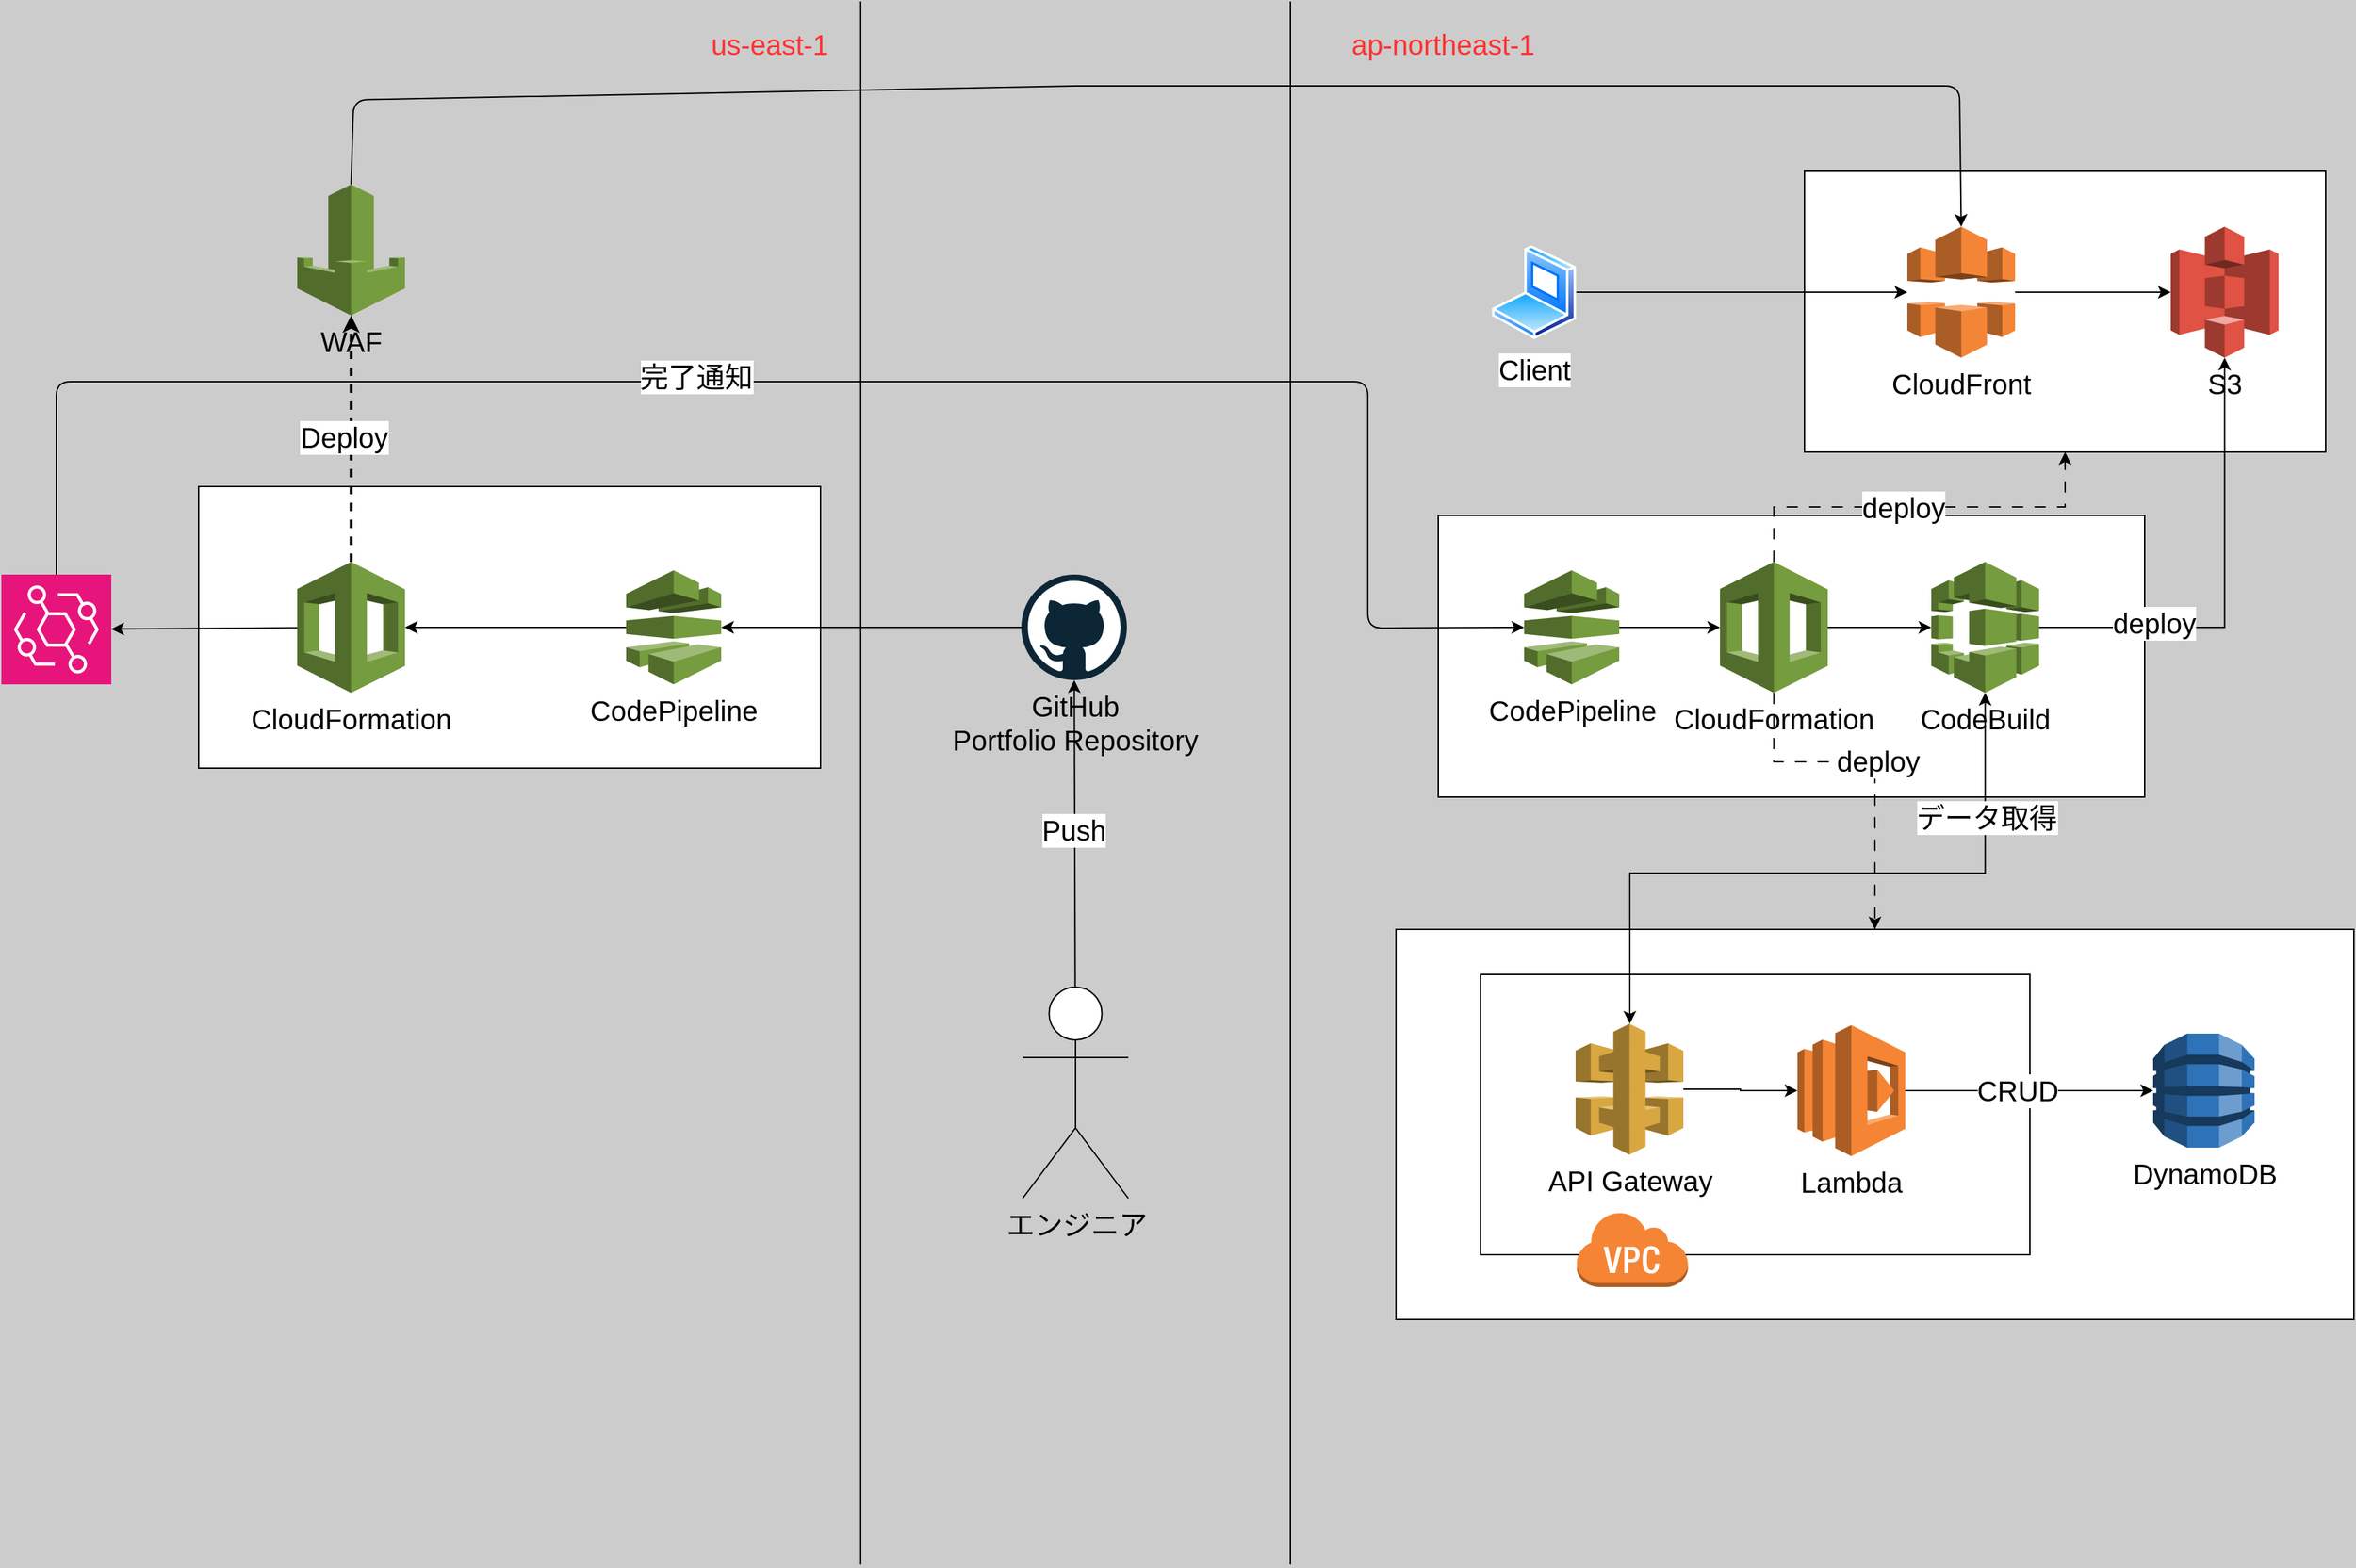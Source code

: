 <mxfile>
    <diagram name="ページ1" id="W-C_7KNfecAJrS1-0suP">
        <mxGraphModel dx="3158" dy="1251" grid="1" gridSize="10" guides="1" tooltips="1" connect="1" arrows="1" fold="1" page="1" pageScale="1" pageWidth="827" pageHeight="1169" background="#CCCCCC" math="0" shadow="0">
            <root>
                <mxCell id="0"/>
                <mxCell id="1" parent="0"/>
                <mxCell id="22" value="" style="rounded=0;whiteSpace=wrap;html=1;fontSize=20;" vertex="1" parent="1">
                    <mxGeometry x="-470" y="364.5" width="441.5" height="200" as="geometry"/>
                </mxCell>
                <mxCell id="21" value="" style="rounded=0;whiteSpace=wrap;html=1;fontSize=20;" vertex="1" parent="1">
                    <mxGeometry x="410" y="385" width="501.5" height="200" as="geometry"/>
                </mxCell>
                <mxCell id="p-8Ap9zfUd01hS1xJK1Q-12" value="" style="rounded=0;whiteSpace=wrap;html=1;fontSize=20;" parent="1" vertex="1">
                    <mxGeometry x="670" y="140" width="370" height="200" as="geometry"/>
                </mxCell>
                <mxCell id="27" style="edgeStyle=none;html=1;fontSize=20;" edge="1" parent="1" source="YC7wO_yUEPzo1fRcSPeT-1" target="YC7wO_yUEPzo1fRcSPeT-5">
                    <mxGeometry relative="1" as="geometry"/>
                </mxCell>
                <mxCell id="YC7wO_yUEPzo1fRcSPeT-1" value="CloudFront" style="outlineConnect=0;dashed=0;verticalLabelPosition=bottom;verticalAlign=top;align=center;html=1;shape=mxgraph.aws3.cloudfront;fillColor=#F58536;gradientColor=none;fontSize=20;" parent="1" vertex="1">
                    <mxGeometry x="743" y="180" width="76.5" height="93" as="geometry"/>
                </mxCell>
                <mxCell id="YC7wO_yUEPzo1fRcSPeT-6" value="" style="edgeStyle=orthogonalEdgeStyle;rounded=0;orthogonalLoop=1;jettySize=auto;html=1;fontSize=20;" parent="1" source="YC7wO_yUEPzo1fRcSPeT-2" target="YC7wO_yUEPzo1fRcSPeT-1" edge="1">
                    <mxGeometry relative="1" as="geometry"/>
                </mxCell>
                <mxCell id="YC7wO_yUEPzo1fRcSPeT-2" value="Client" style="image;aspect=fixed;perimeter=ellipsePerimeter;html=1;align=center;shadow=0;dashed=0;spacingTop=3;image=img/lib/active_directory/laptop_client.svg;fontSize=20;" parent="1" vertex="1">
                    <mxGeometry x="448" y="193.16" width="60" height="66.67" as="geometry"/>
                </mxCell>
                <mxCell id="YC7wO_yUEPzo1fRcSPeT-5" value="S3" style="outlineConnect=0;dashed=0;verticalLabelPosition=bottom;verticalAlign=top;align=center;html=1;shape=mxgraph.aws3.s3;fillColor=#E05243;gradientColor=none;fontSize=20;" parent="1" vertex="1">
                    <mxGeometry x="930" y="180" width="76.5" height="93" as="geometry"/>
                </mxCell>
                <mxCell id="19" style="edgeStyle=none;html=1;fontSize=20;" edge="1" parent="1" source="p-8Ap9zfUd01hS1xJK1Q-1" target="2">
                    <mxGeometry relative="1" as="geometry"/>
                </mxCell>
                <mxCell id="p-8Ap9zfUd01hS1xJK1Q-1" value="GitHub&lt;br&gt;Portfolio Repository" style="dashed=0;outlineConnect=0;html=1;align=center;labelPosition=center;verticalLabelPosition=bottom;verticalAlign=top;shape=mxgraph.weblogos.github;fontSize=20;" parent="1" vertex="1">
                    <mxGeometry x="114" y="427" width="75" height="75" as="geometry"/>
                </mxCell>
                <mxCell id="p-8Ap9zfUd01hS1xJK1Q-35" value="" style="edgeStyle=orthogonalEdgeStyle;rounded=0;orthogonalLoop=1;jettySize=auto;html=1;fontSize=20;" parent="1" source="p-8Ap9zfUd01hS1xJK1Q-2" target="p-8Ap9zfUd01hS1xJK1Q-5" edge="1">
                    <mxGeometry relative="1" as="geometry"/>
                </mxCell>
                <mxCell id="p-8Ap9zfUd01hS1xJK1Q-2" value="Code&lt;span style=&quot;background-color: transparent; color: light-dark(rgb(0, 0, 0), rgb(255, 255, 255));&quot;&gt;Pipeline&lt;/span&gt;" style="outlineConnect=0;dashed=0;verticalLabelPosition=bottom;verticalAlign=top;align=center;html=1;shape=mxgraph.aws3.codepipeline;fillColor=#759C3E;gradientColor=none;fontSize=20;" parent="1" vertex="1">
                    <mxGeometry x="471" y="424" width="67.5" height="81" as="geometry"/>
                </mxCell>
                <mxCell id="p-8Ap9zfUd01hS1xJK1Q-3" value="Code&lt;span style=&quot;background-color: transparent; color: light-dark(rgb(0, 0, 0), rgb(255, 255, 255));&quot;&gt;Build&lt;/span&gt;" style="outlineConnect=0;dashed=0;verticalLabelPosition=bottom;verticalAlign=top;align=center;html=1;shape=mxgraph.aws3.codebuild;fillColor=#759C3E;gradientColor=none;fontSize=20;" parent="1" vertex="1">
                    <mxGeometry x="760" y="418" width="76.5" height="93" as="geometry"/>
                </mxCell>
                <mxCell id="p-8Ap9zfUd01hS1xJK1Q-38" style="edgeStyle=orthogonalEdgeStyle;rounded=0;orthogonalLoop=1;jettySize=auto;html=1;fontSize=20;exitX=1;exitY=0.5;exitDx=0;exitDy=0;exitPerimeter=0;" parent="1" source="p-8Ap9zfUd01hS1xJK1Q-3" target="YC7wO_yUEPzo1fRcSPeT-5" edge="1">
                    <mxGeometry relative="1" as="geometry">
                        <mxPoint x="968.25" y="424" as="sourcePoint"/>
                    </mxGeometry>
                </mxCell>
                <mxCell id="p-8Ap9zfUd01hS1xJK1Q-41" value="deploy" style="edgeLabel;html=1;align=center;verticalAlign=middle;resizable=0;points=[];fontSize=20;" parent="p-8Ap9zfUd01hS1xJK1Q-38" vertex="1" connectable="0">
                    <mxGeometry x="-0.498" y="4" relative="1" as="geometry">
                        <mxPoint as="offset"/>
                    </mxGeometry>
                </mxCell>
                <mxCell id="p-8Ap9zfUd01hS1xJK1Q-13" value="" style="edgeStyle=orthogonalEdgeStyle;rounded=0;orthogonalLoop=1;jettySize=auto;html=1;dashed=1;dashPattern=8 8;fontSize=20;" parent="1" source="p-8Ap9zfUd01hS1xJK1Q-5" target="p-8Ap9zfUd01hS1xJK1Q-12" edge="1">
                    <mxGeometry relative="1" as="geometry"/>
                </mxCell>
                <mxCell id="p-8Ap9zfUd01hS1xJK1Q-31" value="deploy" style="edgeLabel;html=1;align=center;verticalAlign=middle;resizable=0;points=[];fontSize=20;" parent="p-8Ap9zfUd01hS1xJK1Q-13" vertex="1" connectable="0">
                    <mxGeometry x="-0.083" y="-3" relative="1" as="geometry">
                        <mxPoint y="-3" as="offset"/>
                    </mxGeometry>
                </mxCell>
                <mxCell id="p-8Ap9zfUd01hS1xJK1Q-29" style="edgeStyle=orthogonalEdgeStyle;rounded=0;orthogonalLoop=1;jettySize=auto;html=1;entryX=0.5;entryY=0;entryDx=0;entryDy=0;dashed=1;dashPattern=8 8;fontSize=20;" parent="1" source="p-8Ap9zfUd01hS1xJK1Q-5" target="p-8Ap9zfUd01hS1xJK1Q-27" edge="1">
                    <mxGeometry relative="1" as="geometry">
                        <Array as="points">
                            <mxPoint x="648" y="560"/>
                            <mxPoint x="720" y="560"/>
                        </Array>
                    </mxGeometry>
                </mxCell>
                <mxCell id="p-8Ap9zfUd01hS1xJK1Q-30" value="deploy" style="edgeLabel;html=1;align=center;verticalAlign=middle;resizable=0;points=[];fontSize=20;" parent="p-8Ap9zfUd01hS1xJK1Q-29" vertex="1" connectable="0">
                    <mxGeometry x="0.013" y="2" relative="1" as="geometry">
                        <mxPoint y="-2" as="offset"/>
                    </mxGeometry>
                </mxCell>
                <mxCell id="p-8Ap9zfUd01hS1xJK1Q-36" value="" style="edgeStyle=orthogonalEdgeStyle;rounded=0;orthogonalLoop=1;jettySize=auto;html=1;fontSize=20;" parent="1" source="p-8Ap9zfUd01hS1xJK1Q-5" target="p-8Ap9zfUd01hS1xJK1Q-3" edge="1">
                    <mxGeometry relative="1" as="geometry"/>
                </mxCell>
                <mxCell id="p-8Ap9zfUd01hS1xJK1Q-5" value="CloudFormation" style="outlineConnect=0;dashed=0;verticalLabelPosition=bottom;verticalAlign=top;align=center;html=1;shape=mxgraph.aws3.cloudformation;fillColor=#759C3E;gradientColor=none;fontSize=20;" parent="1" vertex="1">
                    <mxGeometry x="610" y="418" width="76.5" height="93" as="geometry"/>
                </mxCell>
                <mxCell id="p-8Ap9zfUd01hS1xJK1Q-44" value="" style="group;fontSize=20;" parent="1" vertex="1" connectable="0">
                    <mxGeometry x="380" y="679" width="680" height="277" as="geometry"/>
                </mxCell>
                <mxCell id="p-8Ap9zfUd01hS1xJK1Q-27" value="" style="rounded=0;whiteSpace=wrap;html=1;fontSize=20;" parent="p-8Ap9zfUd01hS1xJK1Q-44" vertex="1">
                    <mxGeometry width="680" height="277" as="geometry"/>
                </mxCell>
                <mxCell id="p-8Ap9zfUd01hS1xJK1Q-22" value="" style="rounded=0;whiteSpace=wrap;html=1;fontSize=20;" parent="p-8Ap9zfUd01hS1xJK1Q-44" vertex="1">
                    <mxGeometry x="60" y="32" width="390" height="199" as="geometry"/>
                </mxCell>
                <mxCell id="p-8Ap9zfUd01hS1xJK1Q-26" style="edgeStyle=orthogonalEdgeStyle;rounded=0;orthogonalLoop=1;jettySize=auto;html=1;fontSize=20;" parent="p-8Ap9zfUd01hS1xJK1Q-44" source="p-8Ap9zfUd01hS1xJK1Q-17" target="p-8Ap9zfUd01hS1xJK1Q-23" edge="1">
                    <mxGeometry relative="1" as="geometry"/>
                </mxCell>
                <mxCell id="p-8Ap9zfUd01hS1xJK1Q-17" value="API Gateway" style="outlineConnect=0;dashed=0;verticalLabelPosition=bottom;verticalAlign=top;align=center;html=1;shape=mxgraph.aws3.api_gateway;fillColor=#D9A741;gradientColor=none;fontSize=20;" parent="p-8Ap9zfUd01hS1xJK1Q-44" vertex="1">
                    <mxGeometry x="127.5" y="67" width="76.5" height="93" as="geometry"/>
                </mxCell>
                <mxCell id="p-8Ap9zfUd01hS1xJK1Q-20" value="" style="outlineConnect=0;dashed=0;verticalLabelPosition=bottom;verticalAlign=top;align=center;html=1;shape=mxgraph.aws3.virtual_private_cloud;fillColor=#F58534;gradientColor=none;fontSize=20;" parent="p-8Ap9zfUd01hS1xJK1Q-44" vertex="1">
                    <mxGeometry x="127.75" y="200" width="79.5" height="54" as="geometry"/>
                </mxCell>
                <mxCell id="p-8Ap9zfUd01hS1xJK1Q-25" value="" style="edgeStyle=orthogonalEdgeStyle;rounded=0;orthogonalLoop=1;jettySize=auto;html=1;fontSize=20;" parent="p-8Ap9zfUd01hS1xJK1Q-44" source="p-8Ap9zfUd01hS1xJK1Q-23" target="p-8Ap9zfUd01hS1xJK1Q-24" edge="1">
                    <mxGeometry relative="1" as="geometry"/>
                </mxCell>
                <mxCell id="p-8Ap9zfUd01hS1xJK1Q-43" value="CRUD" style="edgeLabel;html=1;align=center;verticalAlign=middle;resizable=0;points=[];fontSize=20;" parent="p-8Ap9zfUd01hS1xJK1Q-25" vertex="1" connectable="0">
                    <mxGeometry x="-0.115" y="2" relative="1" as="geometry">
                        <mxPoint x="1" y="1" as="offset"/>
                    </mxGeometry>
                </mxCell>
                <mxCell id="p-8Ap9zfUd01hS1xJK1Q-23" value="Lambda" style="outlineConnect=0;dashed=0;verticalLabelPosition=bottom;verticalAlign=top;align=center;html=1;shape=mxgraph.aws3.lambda;fillColor=#F58534;gradientColor=none;fontSize=20;" parent="p-8Ap9zfUd01hS1xJK1Q-44" vertex="1">
                    <mxGeometry x="285" y="68" width="76.5" height="93" as="geometry"/>
                </mxCell>
                <mxCell id="p-8Ap9zfUd01hS1xJK1Q-24" value="DynamoDB" style="outlineConnect=0;dashed=0;verticalLabelPosition=bottom;verticalAlign=top;align=center;html=1;shape=mxgraph.aws3.dynamo_db;fillColor=#2E73B8;gradientColor=none;fontSize=20;" parent="p-8Ap9zfUd01hS1xJK1Q-44" vertex="1">
                    <mxGeometry x="537.5" y="74" width="72" height="81" as="geometry"/>
                </mxCell>
                <mxCell id="p-8Ap9zfUd01hS1xJK1Q-39" style="edgeStyle=orthogonalEdgeStyle;rounded=0;orthogonalLoop=1;jettySize=auto;html=1;startArrow=classic;startFill=1;fontSize=20;" parent="1" source="p-8Ap9zfUd01hS1xJK1Q-3" target="p-8Ap9zfUd01hS1xJK1Q-17" edge="1">
                    <mxGeometry relative="1" as="geometry">
                        <Array as="points">
                            <mxPoint x="798" y="639"/>
                            <mxPoint x="546" y="639"/>
                        </Array>
                    </mxGeometry>
                </mxCell>
                <mxCell id="p-8Ap9zfUd01hS1xJK1Q-40" value="データ取得" style="edgeLabel;html=1;align=center;verticalAlign=middle;resizable=0;points=[];fontSize=20;" parent="p-8Ap9zfUd01hS1xJK1Q-39" vertex="1" connectable="0">
                    <mxGeometry x="-0.511" y="5" relative="1" as="geometry">
                        <mxPoint x="-5" y="-31" as="offset"/>
                    </mxGeometry>
                </mxCell>
                <mxCell id="24" style="edgeStyle=none;html=1;fontSize=20;" edge="1" parent="1" source="2" target="3">
                    <mxGeometry relative="1" as="geometry"/>
                </mxCell>
                <mxCell id="2" value="Code&lt;span style=&quot;background-color: transparent; color: light-dark(rgb(0, 0, 0), rgb(255, 255, 255));&quot;&gt;Pipeline&lt;/span&gt;" style="outlineConnect=0;dashed=0;verticalLabelPosition=bottom;verticalAlign=top;align=center;html=1;shape=mxgraph.aws3.codepipeline;fillColor=#759C3E;gradientColor=none;fontSize=20;" vertex="1" parent="1">
                    <mxGeometry x="-166.5" y="424" width="67.5" height="81" as="geometry"/>
                </mxCell>
                <mxCell id="25" style="edgeStyle=none;html=1;fontSize=20;dashed=1;rounded=0;curved=0;strokeWidth=2;" edge="1" parent="1" source="3" target="20">
                    <mxGeometry relative="1" as="geometry"/>
                </mxCell>
                <mxCell id="28" value="Deploy" style="edgeLabel;html=1;align=center;verticalAlign=middle;resizable=0;points=[];fontSize=20;" vertex="1" connectable="0" parent="25">
                    <mxGeometry x="0.032" y="6" relative="1" as="geometry">
                        <mxPoint y="1" as="offset"/>
                    </mxGeometry>
                </mxCell>
                <mxCell id="30" style="edgeStyle=none;html=1;fontSize=20;" edge="1" parent="1" source="3" target="29">
                    <mxGeometry relative="1" as="geometry"/>
                </mxCell>
                <mxCell id="3" value="CloudFormation" style="outlineConnect=0;dashed=0;verticalLabelPosition=bottom;verticalAlign=top;align=center;html=1;shape=mxgraph.aws3.cloudformation;fillColor=#759C3E;gradientColor=none;fontSize=20;" vertex="1" parent="1">
                    <mxGeometry x="-400" y="418" width="76.5" height="93" as="geometry"/>
                </mxCell>
                <mxCell id="8" value="" style="endArrow=none;html=1;fontSize=20;" edge="1" parent="1">
                    <mxGeometry width="50" height="50" relative="1" as="geometry">
                        <mxPoint y="20" as="sourcePoint"/>
                        <mxPoint y="1130" as="targetPoint"/>
                    </mxGeometry>
                </mxCell>
                <mxCell id="9" value="us-east-1" style="text;html=1;align=center;verticalAlign=middle;resizable=0;points=[];autosize=1;strokeColor=none;fillColor=none;fontSize=20;fontColor=#FF3333;" vertex="1" parent="1">
                    <mxGeometry x="-120" y="30" width="110" height="40" as="geometry"/>
                </mxCell>
                <mxCell id="13" style="edgeStyle=none;html=1;fontSize=20;" edge="1" parent="1" source="12" target="p-8Ap9zfUd01hS1xJK1Q-1">
                    <mxGeometry relative="1" as="geometry"/>
                </mxCell>
                <mxCell id="14" value="Push" style="edgeLabel;html=1;align=center;verticalAlign=middle;resizable=0;points=[];fontSize=20;" vertex="1" connectable="0" parent="13">
                    <mxGeometry x="0.037" y="1" relative="1" as="geometry">
                        <mxPoint y="1" as="offset"/>
                    </mxGeometry>
                </mxCell>
                <mxCell id="12" value="エンジニア" style="shape=umlActor;verticalLabelPosition=bottom;verticalAlign=top;html=1;outlineConnect=0;fontSize=20;" vertex="1" parent="1">
                    <mxGeometry x="115" y="720" width="75" height="150" as="geometry"/>
                </mxCell>
                <mxCell id="16" value="ap-northeast-1" style="text;html=1;align=center;verticalAlign=middle;resizable=0;points=[];autosize=1;strokeColor=none;fillColor=none;fontSize=20;fontColor=#FF3333;" vertex="1" parent="1">
                    <mxGeometry x="338" y="30" width="150" height="40" as="geometry"/>
                </mxCell>
                <mxCell id="18" value="" style="endArrow=none;html=1;fontSize=20;" edge="1" parent="1">
                    <mxGeometry width="50" height="50" relative="1" as="geometry">
                        <mxPoint x="305" y="20" as="sourcePoint"/>
                        <mxPoint x="305" y="1130" as="targetPoint"/>
                    </mxGeometry>
                </mxCell>
                <mxCell id="20" value="WAF" style="outlineConnect=0;dashed=0;verticalLabelPosition=bottom;verticalAlign=top;align=center;html=1;shape=mxgraph.aws3.waf;fillColor=#759C3E;gradientColor=none;fontSize=20;" vertex="1" parent="1">
                    <mxGeometry x="-400" y="150" width="76.5" height="93" as="geometry"/>
                </mxCell>
                <mxCell id="26" style="edgeStyle=none;html=1;entryX=0.5;entryY=0;entryDx=0;entryDy=0;entryPerimeter=0;fontSize=20;exitX=0.5;exitY=0;exitDx=0;exitDy=0;exitPerimeter=0;" edge="1" parent="1" source="20" target="YC7wO_yUEPzo1fRcSPeT-1">
                    <mxGeometry relative="1" as="geometry">
                        <Array as="points">
                            <mxPoint x="-360" y="90"/>
                            <mxPoint x="150" y="80"/>
                            <mxPoint x="780" y="80"/>
                        </Array>
                    </mxGeometry>
                </mxCell>
                <mxCell id="29" value="" style="sketch=0;points=[[0,0,0],[0.25,0,0],[0.5,0,0],[0.75,0,0],[1,0,0],[0,1,0],[0.25,1,0],[0.5,1,0],[0.75,1,0],[1,1,0],[0,0.25,0],[0,0.5,0],[0,0.75,0],[1,0.25,0],[1,0.5,0],[1,0.75,0]];outlineConnect=0;fontColor=#232F3E;fillColor=#E7157B;strokeColor=#ffffff;dashed=0;verticalLabelPosition=bottom;verticalAlign=top;align=center;html=1;fontSize=20;fontStyle=0;aspect=fixed;shape=mxgraph.aws4.resourceIcon;resIcon=mxgraph.aws4.eventbridge;" vertex="1" parent="1">
                    <mxGeometry x="-610" y="427" width="78" height="78" as="geometry"/>
                </mxCell>
                <mxCell id="31" style="edgeStyle=none;html=1;entryX=0;entryY=0.5;entryDx=0;entryDy=0;entryPerimeter=0;fontSize=20;" edge="1" parent="1" source="29" target="p-8Ap9zfUd01hS1xJK1Q-2">
                    <mxGeometry relative="1" as="geometry">
                        <Array as="points">
                            <mxPoint x="-571" y="290"/>
                            <mxPoint x="360" y="290"/>
                            <mxPoint x="360" y="465"/>
                        </Array>
                    </mxGeometry>
                </mxCell>
                <mxCell id="32" value="完了通知" style="edgeLabel;html=1;align=center;verticalAlign=middle;resizable=0;points=[];fontSize=20;" vertex="1" connectable="0" parent="31">
                    <mxGeometry x="-0.129" y="4" relative="1" as="geometry">
                        <mxPoint x="1" as="offset"/>
                    </mxGeometry>
                </mxCell>
            </root>
        </mxGraphModel>
    </diagram>
</mxfile>